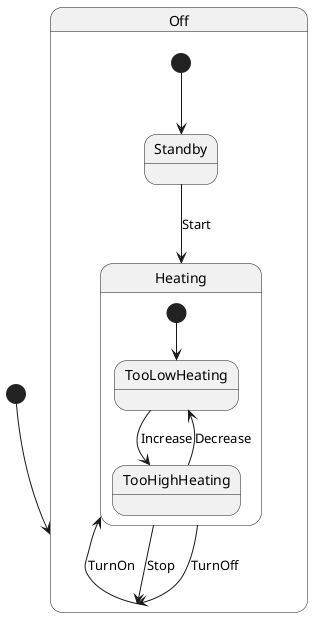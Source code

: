 @startuml
[*] --> Off

state Off {
  [*] --> Standby
  Standby --> Heating : Start
}
state Heating {
  [*] --> TooLowHeating
  TooLowHeating --> TooHighHeating : Increase
  TooHighHeating --> TooLowHeating : Decrease
  Heating --> Off : Stop
}

Off --> Heating : TurnOn
Heating --> Off : TurnOff
@enduml
